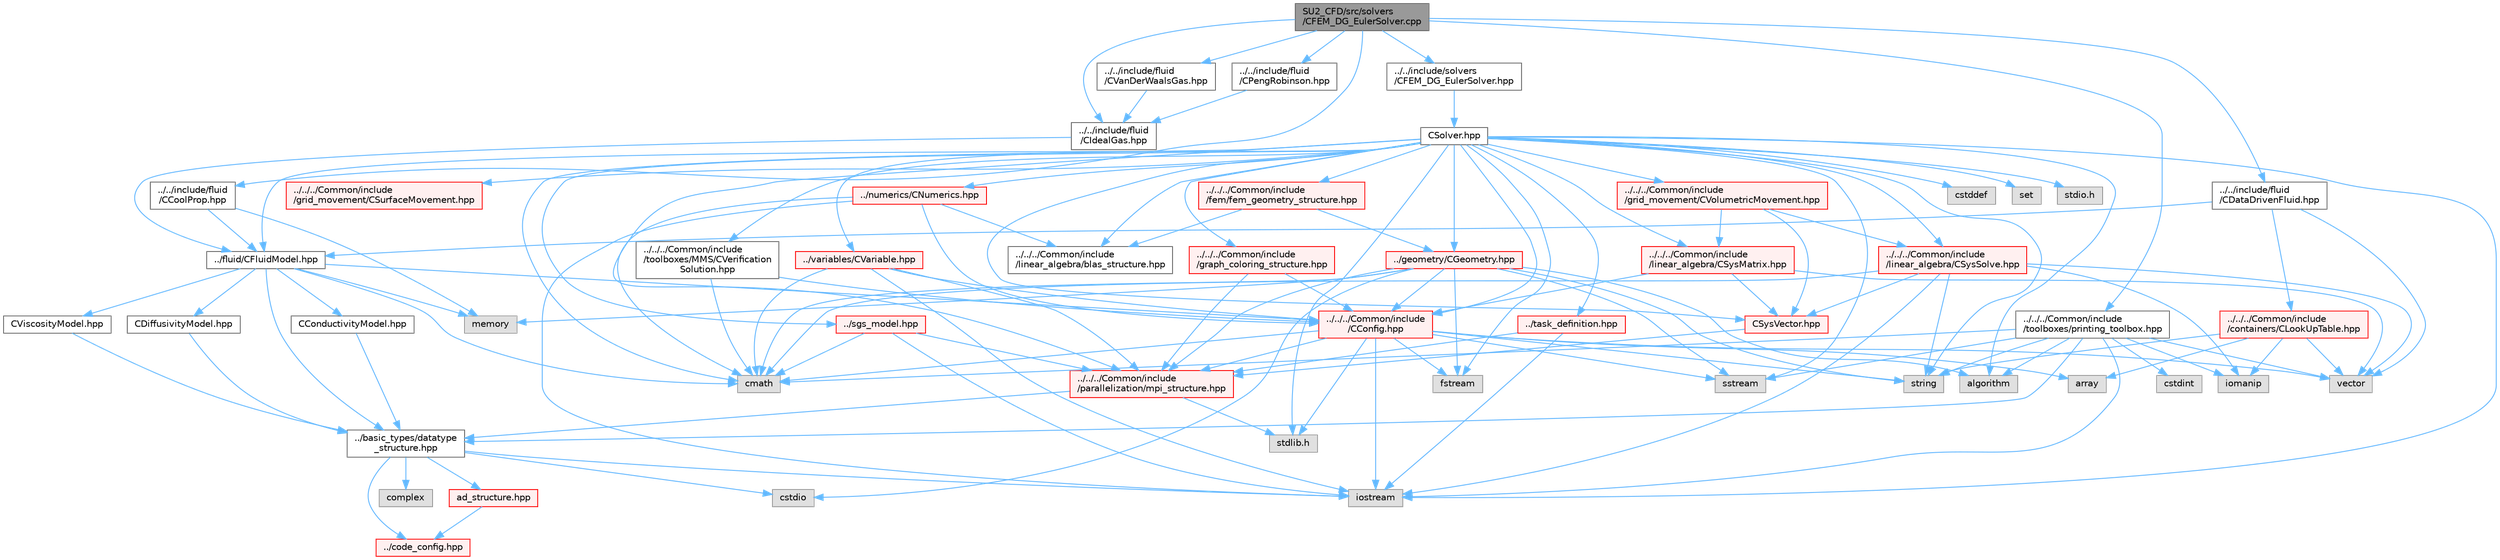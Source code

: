 digraph "SU2_CFD/src/solvers/CFEM_DG_EulerSolver.cpp"
{
 // LATEX_PDF_SIZE
  bgcolor="transparent";
  edge [fontname=Helvetica,fontsize=10,labelfontname=Helvetica,labelfontsize=10];
  node [fontname=Helvetica,fontsize=10,shape=box,height=0.2,width=0.4];
  Node1 [id="Node000001",label="SU2_CFD/src/solvers\l/CFEM_DG_EulerSolver.cpp",height=0.2,width=0.4,color="gray40", fillcolor="grey60", style="filled", fontcolor="black",tooltip="Main subroutines for solving finite element Euler flow problems."];
  Node1 -> Node2 [id="edge1_Node000001_Node000002",color="steelblue1",style="solid",tooltip=" "];
  Node2 [id="Node000002",label="../../include/solvers\l/CFEM_DG_EulerSolver.hpp",height=0.2,width=0.4,color="grey40", fillcolor="white", style="filled",URL="$CFEM__DG__EulerSolver_8hpp.html",tooltip="Headers of the CFEM_DG_EulerSolver class."];
  Node2 -> Node3 [id="edge2_Node000002_Node000003",color="steelblue1",style="solid",tooltip=" "];
  Node3 [id="Node000003",label="CSolver.hpp",height=0.2,width=0.4,color="grey40", fillcolor="white", style="filled",URL="$CSolver_8hpp.html",tooltip="Headers of the CSolver class which is inherited by all of the other solvers."];
  Node3 -> Node4 [id="edge3_Node000003_Node000004",color="steelblue1",style="solid",tooltip=" "];
  Node4 [id="Node000004",label="../../../Common/include\l/parallelization/mpi_structure.hpp",height=0.2,width=0.4,color="red", fillcolor="#FFF0F0", style="filled",URL="$mpi__structure_8hpp.html",tooltip="Headers of the mpi interface for generalized datatypes. The subroutines and functions are in the mpi_..."];
  Node4 -> Node5 [id="edge4_Node000004_Node000005",color="steelblue1",style="solid",tooltip=" "];
  Node5 [id="Node000005",label="stdlib.h",height=0.2,width=0.4,color="grey60", fillcolor="#E0E0E0", style="filled",tooltip=" "];
  Node4 -> Node6 [id="edge5_Node000004_Node000006",color="steelblue1",style="solid",tooltip=" "];
  Node6 [id="Node000006",label="../basic_types/datatype\l_structure.hpp",height=0.2,width=0.4,color="grey40", fillcolor="white", style="filled",URL="$datatype__structure_8hpp.html",tooltip="Headers for generalized datatypes, defines an interface for AD types."];
  Node6 -> Node7 [id="edge6_Node000006_Node000007",color="steelblue1",style="solid",tooltip=" "];
  Node7 [id="Node000007",label="iostream",height=0.2,width=0.4,color="grey60", fillcolor="#E0E0E0", style="filled",tooltip=" "];
  Node6 -> Node8 [id="edge7_Node000006_Node000008",color="steelblue1",style="solid",tooltip=" "];
  Node8 [id="Node000008",label="complex",height=0.2,width=0.4,color="grey60", fillcolor="#E0E0E0", style="filled",tooltip=" "];
  Node6 -> Node9 [id="edge8_Node000006_Node000009",color="steelblue1",style="solid",tooltip=" "];
  Node9 [id="Node000009",label="cstdio",height=0.2,width=0.4,color="grey60", fillcolor="#E0E0E0", style="filled",tooltip=" "];
  Node6 -> Node10 [id="edge9_Node000006_Node000010",color="steelblue1",style="solid",tooltip=" "];
  Node10 [id="Node000010",label="../code_config.hpp",height=0.2,width=0.4,color="red", fillcolor="#FFF0F0", style="filled",URL="$code__config_8hpp.html",tooltip="Header file for collecting common macros, definitions and type configurations."];
  Node6 -> Node12 [id="edge10_Node000006_Node000012",color="steelblue1",style="solid",tooltip=" "];
  Node12 [id="Node000012",label="ad_structure.hpp",height=0.2,width=0.4,color="red", fillcolor="#FFF0F0", style="filled",URL="$ad__structure_8hpp.html",tooltip="Main routines for the algorithmic differentiation (AD) structure."];
  Node12 -> Node10 [id="edge11_Node000012_Node000010",color="steelblue1",style="solid",tooltip=" "];
  Node3 -> Node17 [id="edge12_Node000003_Node000017",color="steelblue1",style="solid",tooltip=" "];
  Node17 [id="Node000017",label="cmath",height=0.2,width=0.4,color="grey60", fillcolor="#E0E0E0", style="filled",tooltip=" "];
  Node3 -> Node14 [id="edge13_Node000003_Node000014",color="steelblue1",style="solid",tooltip=" "];
  Node14 [id="Node000014",label="cstddef",height=0.2,width=0.4,color="grey60", fillcolor="#E0E0E0", style="filled",tooltip=" "];
  Node3 -> Node18 [id="edge14_Node000003_Node000018",color="steelblue1",style="solid",tooltip=" "];
  Node18 [id="Node000018",label="string",height=0.2,width=0.4,color="grey60", fillcolor="#E0E0E0", style="filled",tooltip=" "];
  Node3 -> Node19 [id="edge15_Node000003_Node000019",color="steelblue1",style="solid",tooltip=" "];
  Node19 [id="Node000019",label="fstream",height=0.2,width=0.4,color="grey60", fillcolor="#E0E0E0", style="filled",tooltip=" "];
  Node3 -> Node20 [id="edge16_Node000003_Node000020",color="steelblue1",style="solid",tooltip=" "];
  Node20 [id="Node000020",label="sstream",height=0.2,width=0.4,color="grey60", fillcolor="#E0E0E0", style="filled",tooltip=" "];
  Node3 -> Node21 [id="edge17_Node000003_Node000021",color="steelblue1",style="solid",tooltip=" "];
  Node21 [id="Node000021",label="algorithm",height=0.2,width=0.4,color="grey60", fillcolor="#E0E0E0", style="filled",tooltip=" "];
  Node3 -> Node7 [id="edge18_Node000003_Node000007",color="steelblue1",style="solid",tooltip=" "];
  Node3 -> Node22 [id="edge19_Node000003_Node000022",color="steelblue1",style="solid",tooltip=" "];
  Node22 [id="Node000022",label="set",height=0.2,width=0.4,color="grey60", fillcolor="#E0E0E0", style="filled",tooltip=" "];
  Node3 -> Node5 [id="edge20_Node000003_Node000005",color="steelblue1",style="solid",tooltip=" "];
  Node3 -> Node23 [id="edge21_Node000003_Node000023",color="steelblue1",style="solid",tooltip=" "];
  Node23 [id="Node000023",label="stdio.h",height=0.2,width=0.4,color="grey60", fillcolor="#E0E0E0", style="filled",tooltip=" "];
  Node3 -> Node24 [id="edge22_Node000003_Node000024",color="steelblue1",style="solid",tooltip=" "];
  Node24 [id="Node000024",label="../fluid/CFluidModel.hpp",height=0.2,width=0.4,color="grey40", fillcolor="white", style="filled",URL="$CFluidModel_8hpp.html",tooltip="Defines the main fluid model class for thermophysical properties."];
  Node24 -> Node17 [id="edge23_Node000024_Node000017",color="steelblue1",style="solid",tooltip=" "];
  Node24 -> Node25 [id="edge24_Node000024_Node000025",color="steelblue1",style="solid",tooltip=" "];
  Node25 [id="Node000025",label="memory",height=0.2,width=0.4,color="grey60", fillcolor="#E0E0E0", style="filled",tooltip=" "];
  Node24 -> Node26 [id="edge25_Node000024_Node000026",color="steelblue1",style="solid",tooltip=" "];
  Node26 [id="Node000026",label="../../../Common/include\l/CConfig.hpp",height=0.2,width=0.4,color="red", fillcolor="#FFF0F0", style="filled",URL="$CConfig_8hpp.html",tooltip="All the information about the definition of the physical problem. The subroutines and functions are i..."];
  Node26 -> Node4 [id="edge26_Node000026_Node000004",color="steelblue1",style="solid",tooltip=" "];
  Node26 -> Node7 [id="edge27_Node000026_Node000007",color="steelblue1",style="solid",tooltip=" "];
  Node26 -> Node19 [id="edge28_Node000026_Node000019",color="steelblue1",style="solid",tooltip=" "];
  Node26 -> Node20 [id="edge29_Node000026_Node000020",color="steelblue1",style="solid",tooltip=" "];
  Node26 -> Node18 [id="edge30_Node000026_Node000018",color="steelblue1",style="solid",tooltip=" "];
  Node26 -> Node29 [id="edge31_Node000026_Node000029",color="steelblue1",style="solid",tooltip=" "];
  Node29 [id="Node000029",label="vector",height=0.2,width=0.4,color="grey60", fillcolor="#E0E0E0", style="filled",tooltip=" "];
  Node26 -> Node30 [id="edge32_Node000026_Node000030",color="steelblue1",style="solid",tooltip=" "];
  Node30 [id="Node000030",label="array",height=0.2,width=0.4,color="grey60", fillcolor="#E0E0E0", style="filled",tooltip=" "];
  Node26 -> Node5 [id="edge33_Node000026_Node000005",color="steelblue1",style="solid",tooltip=" "];
  Node26 -> Node17 [id="edge34_Node000026_Node000017",color="steelblue1",style="solid",tooltip=" "];
  Node24 -> Node6 [id="edge35_Node000024_Node000006",color="steelblue1",style="solid",tooltip=" "];
  Node24 -> Node45 [id="edge36_Node000024_Node000045",color="steelblue1",style="solid",tooltip=" "];
  Node45 [id="Node000045",label="CConductivityModel.hpp",height=0.2,width=0.4,color="grey40", fillcolor="white", style="filled",URL="$CConductivityModel_8hpp.html",tooltip="Defines an interface class for thermal conductivity models."];
  Node45 -> Node6 [id="edge37_Node000045_Node000006",color="steelblue1",style="solid",tooltip=" "];
  Node24 -> Node46 [id="edge38_Node000024_Node000046",color="steelblue1",style="solid",tooltip=" "];
  Node46 [id="Node000046",label="CViscosityModel.hpp",height=0.2,width=0.4,color="grey40", fillcolor="white", style="filled",URL="$CViscosityModel_8hpp.html",tooltip="Interface class for defining laminar viscosity models."];
  Node46 -> Node6 [id="edge39_Node000046_Node000006",color="steelblue1",style="solid",tooltip=" "];
  Node24 -> Node47 [id="edge40_Node000024_Node000047",color="steelblue1",style="solid",tooltip=" "];
  Node47 [id="Node000047",label="CDiffusivityModel.hpp",height=0.2,width=0.4,color="grey40", fillcolor="white", style="filled",URL="$CDiffusivityModel_8hpp.html",tooltip="Interface class for defining mass diffusivity models."];
  Node47 -> Node6 [id="edge41_Node000047_Node000006",color="steelblue1",style="solid",tooltip=" "];
  Node3 -> Node48 [id="edge42_Node000003_Node000048",color="steelblue1",style="solid",tooltip=" "];
  Node48 [id="Node000048",label="../task_definition.hpp",height=0.2,width=0.4,color="red", fillcolor="#FFF0F0", style="filled",URL="$task__definition_8hpp.html",tooltip="Header of the task definition class for the SU2 solvers."];
  Node48 -> Node4 [id="edge43_Node000048_Node000004",color="steelblue1",style="solid",tooltip=" "];
  Node48 -> Node7 [id="edge44_Node000048_Node000007",color="steelblue1",style="solid",tooltip=" "];
  Node3 -> Node50 [id="edge45_Node000003_Node000050",color="steelblue1",style="solid",tooltip=" "];
  Node50 [id="Node000050",label="../numerics/CNumerics.hpp",height=0.2,width=0.4,color="red", fillcolor="#FFF0F0", style="filled",URL="$CNumerics_8hpp.html",tooltip="Declaration of the base numerics class, the implementation is in the CNumerics.cpp file."];
  Node50 -> Node17 [id="edge46_Node000050_Node000017",color="steelblue1",style="solid",tooltip=" "];
  Node50 -> Node7 [id="edge47_Node000050_Node000007",color="steelblue1",style="solid",tooltip=" "];
  Node50 -> Node26 [id="edge48_Node000050_Node000026",color="steelblue1",style="solid",tooltip=" "];
  Node50 -> Node52 [id="edge49_Node000050_Node000052",color="steelblue1",style="solid",tooltip=" "];
  Node52 [id="Node000052",label="../../../Common/include\l/linear_algebra/blas_structure.hpp",height=0.2,width=0.4,color="grey40", fillcolor="white", style="filled",URL="$blas__structure_8hpp.html",tooltip="Include files and headers of the functions for matrix and vector operations, which are typically foun..."];
  Node3 -> Node53 [id="edge50_Node000003_Node000053",color="steelblue1",style="solid",tooltip=" "];
  Node53 [id="Node000053",label="../sgs_model.hpp",height=0.2,width=0.4,color="red", fillcolor="#FFF0F0", style="filled",URL="$sgs__model_8hpp.html",tooltip="Headers of the LES subgrid scale models of the SU2 solvers."];
  Node53 -> Node4 [id="edge51_Node000053_Node000004",color="steelblue1",style="solid",tooltip=" "];
  Node53 -> Node7 [id="edge52_Node000053_Node000007",color="steelblue1",style="solid",tooltip=" "];
  Node53 -> Node17 [id="edge53_Node000053_Node000017",color="steelblue1",style="solid",tooltip=" "];
  Node3 -> Node55 [id="edge54_Node000003_Node000055",color="steelblue1",style="solid",tooltip=" "];
  Node55 [id="Node000055",label="../../../Common/include\l/fem/fem_geometry_structure.hpp",height=0.2,width=0.4,color="red", fillcolor="#FFF0F0", style="filled",URL="$fem__geometry__structure_8hpp.html",tooltip="Headers of the main subroutines for creating the geometrical structure for the FEM solver...."];
  Node55 -> Node56 [id="edge55_Node000055_Node000056",color="steelblue1",style="solid",tooltip=" "];
  Node56 [id="Node000056",label="../geometry/CGeometry.hpp",height=0.2,width=0.4,color="red", fillcolor="#FFF0F0", style="filled",URL="$CGeometry_8hpp.html",tooltip="Headers of the main subroutines for creating the geometrical structure. The subroutines and functions..."];
  Node56 -> Node4 [id="edge56_Node000056_Node000004",color="steelblue1",style="solid",tooltip=" "];
  Node56 -> Node18 [id="edge57_Node000056_Node000018",color="steelblue1",style="solid",tooltip=" "];
  Node56 -> Node19 [id="edge58_Node000056_Node000019",color="steelblue1",style="solid",tooltip=" "];
  Node56 -> Node20 [id="edge59_Node000056_Node000020",color="steelblue1",style="solid",tooltip=" "];
  Node56 -> Node17 [id="edge60_Node000056_Node000017",color="steelblue1",style="solid",tooltip=" "];
  Node56 -> Node21 [id="edge61_Node000056_Node000021",color="steelblue1",style="solid",tooltip=" "];
  Node56 -> Node9 [id="edge62_Node000056_Node000009",color="steelblue1",style="solid",tooltip=" "];
  Node56 -> Node25 [id="edge63_Node000056_Node000025",color="steelblue1",style="solid",tooltip=" "];
  Node56 -> Node26 [id="edge64_Node000056_Node000026",color="steelblue1",style="solid",tooltip=" "];
  Node55 -> Node52 [id="edge65_Node000055_Node000052",color="steelblue1",style="solid",tooltip=" "];
  Node3 -> Node56 [id="edge66_Node000003_Node000056",color="steelblue1",style="solid",tooltip=" "];
  Node3 -> Node26 [id="edge67_Node000003_Node000026",color="steelblue1",style="solid",tooltip=" "];
  Node3 -> Node75 [id="edge68_Node000003_Node000075",color="steelblue1",style="solid",tooltip=" "];
  Node75 [id="Node000075",label="../../../Common/include\l/linear_algebra/CSysMatrix.hpp",height=0.2,width=0.4,color="red", fillcolor="#FFF0F0", style="filled",URL="$CSysMatrix_8hpp.html",tooltip="Declaration of the block-sparse matrix class. The implemtation is in CSysMatrix.cpp."];
  Node75 -> Node26 [id="edge69_Node000075_Node000026",color="steelblue1",style="solid",tooltip=" "];
  Node75 -> Node76 [id="edge70_Node000075_Node000076",color="steelblue1",style="solid",tooltip=" "];
  Node76 [id="Node000076",label="CSysVector.hpp",height=0.2,width=0.4,color="red", fillcolor="#FFF0F0", style="filled",URL="$CSysVector_8hpp.html",tooltip="Declararion and inlines of the vector class used in the solution of large, distributed,..."];
  Node76 -> Node4 [id="edge71_Node000076_Node000004",color="steelblue1",style="solid",tooltip=" "];
  Node75 -> Node29 [id="edge72_Node000075_Node000029",color="steelblue1",style="solid",tooltip=" "];
  Node3 -> Node76 [id="edge73_Node000003_Node000076",color="steelblue1",style="solid",tooltip=" "];
  Node3 -> Node79 [id="edge74_Node000003_Node000079",color="steelblue1",style="solid",tooltip=" "];
  Node79 [id="Node000079",label="../../../Common/include\l/linear_algebra/CSysSolve.hpp",height=0.2,width=0.4,color="red", fillcolor="#FFF0F0", style="filled",URL="$CSysSolve_8hpp.html",tooltip="Headers for the classes related to linear solvers (CG, FGMRES, etc) The subroutines and functions are..."];
  Node79 -> Node17 [id="edge75_Node000079_Node000017",color="steelblue1",style="solid",tooltip=" "];
  Node79 -> Node29 [id="edge76_Node000079_Node000029",color="steelblue1",style="solid",tooltip=" "];
  Node79 -> Node7 [id="edge77_Node000079_Node000007",color="steelblue1",style="solid",tooltip=" "];
  Node79 -> Node80 [id="edge78_Node000079_Node000080",color="steelblue1",style="solid",tooltip=" "];
  Node80 [id="Node000080",label="iomanip",height=0.2,width=0.4,color="grey60", fillcolor="#E0E0E0", style="filled",tooltip=" "];
  Node79 -> Node18 [id="edge79_Node000079_Node000018",color="steelblue1",style="solid",tooltip=" "];
  Node79 -> Node76 [id="edge80_Node000079_Node000076",color="steelblue1",style="solid",tooltip=" "];
  Node3 -> Node81 [id="edge81_Node000003_Node000081",color="steelblue1",style="solid",tooltip=" "];
  Node81 [id="Node000081",label="../../../Common/include\l/grid_movement/CSurfaceMovement.hpp",height=0.2,width=0.4,color="red", fillcolor="#FFF0F0", style="filled",URL="$CSurfaceMovement_8hpp.html",tooltip="Headers of the CSurfaceMovement class."];
  Node3 -> Node85 [id="edge82_Node000003_Node000085",color="steelblue1",style="solid",tooltip=" "];
  Node85 [id="Node000085",label="../../../Common/include\l/grid_movement/CVolumetricMovement.hpp",height=0.2,width=0.4,color="red", fillcolor="#FFF0F0", style="filled",URL="$CVolumetricMovement_8hpp.html",tooltip="Headers of the CVolumetricMovement class."];
  Node85 -> Node75 [id="edge83_Node000085_Node000075",color="steelblue1",style="solid",tooltip=" "];
  Node85 -> Node76 [id="edge84_Node000085_Node000076",color="steelblue1",style="solid",tooltip=" "];
  Node85 -> Node79 [id="edge85_Node000085_Node000079",color="steelblue1",style="solid",tooltip=" "];
  Node3 -> Node52 [id="edge86_Node000003_Node000052",color="steelblue1",style="solid",tooltip=" "];
  Node3 -> Node86 [id="edge87_Node000003_Node000086",color="steelblue1",style="solid",tooltip=" "];
  Node86 [id="Node000086",label="../../../Common/include\l/graph_coloring_structure.hpp",height=0.2,width=0.4,color="red", fillcolor="#FFF0F0", style="filled",URL="$graph__coloring__structure_8hpp.html",tooltip="Include files and headers of the functions to carry out a coloring of a given graph...."];
  Node86 -> Node4 [id="edge88_Node000086_Node000004",color="steelblue1",style="solid",tooltip=" "];
  Node86 -> Node26 [id="edge89_Node000086_Node000026",color="steelblue1",style="solid",tooltip=" "];
  Node3 -> Node87 [id="edge90_Node000003_Node000087",color="steelblue1",style="solid",tooltip=" "];
  Node87 [id="Node000087",label="../../../Common/include\l/toolboxes/MMS/CVerification\lSolution.hpp",height=0.2,width=0.4,color="grey40", fillcolor="white", style="filled",URL="$CVerificationSolution_8hpp.html",tooltip="Header file for the base class CVerificationSolution. The implementations are in the CVerificationSol..."];
  Node87 -> Node17 [id="edge91_Node000087_Node000017",color="steelblue1",style="solid",tooltip=" "];
  Node87 -> Node26 [id="edge92_Node000087_Node000026",color="steelblue1",style="solid",tooltip=" "];
  Node3 -> Node88 [id="edge93_Node000003_Node000088",color="steelblue1",style="solid",tooltip=" "];
  Node88 [id="Node000088",label="../variables/CVariable.hpp",height=0.2,width=0.4,color="red", fillcolor="#FFF0F0", style="filled",URL="$CVariable_8hpp.html",tooltip="Declaration and inlines of the parent class for defining problem variables, function definitions in f..."];
  Node88 -> Node4 [id="edge94_Node000088_Node000004",color="steelblue1",style="solid",tooltip=" "];
  Node88 -> Node17 [id="edge95_Node000088_Node000017",color="steelblue1",style="solid",tooltip=" "];
  Node88 -> Node7 [id="edge96_Node000088_Node000007",color="steelblue1",style="solid",tooltip=" "];
  Node88 -> Node26 [id="edge97_Node000088_Node000026",color="steelblue1",style="solid",tooltip=" "];
  Node1 -> Node89 [id="edge98_Node000001_Node000089",color="steelblue1",style="solid",tooltip=" "];
  Node89 [id="Node000089",label="../../../Common/include\l/toolboxes/printing_toolbox.hpp",height=0.2,width=0.4,color="grey40", fillcolor="white", style="filled",URL="$printing__toolbox_8hpp.html",tooltip="Header file for the printing toolbox."];
  Node89 -> Node7 [id="edge99_Node000089_Node000007",color="steelblue1",style="solid",tooltip=" "];
  Node89 -> Node80 [id="edge100_Node000089_Node000080",color="steelblue1",style="solid",tooltip=" "];
  Node89 -> Node40 [id="edge101_Node000089_Node000040",color="steelblue1",style="solid",tooltip=" "];
  Node40 [id="Node000040",label="cstdint",height=0.2,width=0.4,color="grey60", fillcolor="#E0E0E0", style="filled",tooltip=" "];
  Node89 -> Node29 [id="edge102_Node000089_Node000029",color="steelblue1",style="solid",tooltip=" "];
  Node89 -> Node18 [id="edge103_Node000089_Node000018",color="steelblue1",style="solid",tooltip=" "];
  Node89 -> Node20 [id="edge104_Node000089_Node000020",color="steelblue1",style="solid",tooltip=" "];
  Node89 -> Node17 [id="edge105_Node000089_Node000017",color="steelblue1",style="solid",tooltip=" "];
  Node89 -> Node21 [id="edge106_Node000089_Node000021",color="steelblue1",style="solid",tooltip=" "];
  Node89 -> Node6 [id="edge107_Node000089_Node000006",color="steelblue1",style="solid",tooltip=" "];
  Node1 -> Node90 [id="edge108_Node000001_Node000090",color="steelblue1",style="solid",tooltip=" "];
  Node90 [id="Node000090",label="../../include/fluid\l/CIdealGas.hpp",height=0.2,width=0.4,color="grey40", fillcolor="white", style="filled",URL="$CIdealGas_8hpp.html",tooltip="Defines the ideal gas model."];
  Node90 -> Node24 [id="edge109_Node000090_Node000024",color="steelblue1",style="solid",tooltip=" "];
  Node1 -> Node91 [id="edge110_Node000001_Node000091",color="steelblue1",style="solid",tooltip=" "];
  Node91 [id="Node000091",label="../../include/fluid\l/CVanDerWaalsGas.hpp",height=0.2,width=0.4,color="grey40", fillcolor="white", style="filled",URL="$CVanDerWaalsGas_8hpp.html",tooltip="Declaration of the Polytropic Van der Waals model."];
  Node91 -> Node90 [id="edge111_Node000091_Node000090",color="steelblue1",style="solid",tooltip=" "];
  Node1 -> Node92 [id="edge112_Node000001_Node000092",color="steelblue1",style="solid",tooltip=" "];
  Node92 [id="Node000092",label="../../include/fluid\l/CPengRobinson.hpp",height=0.2,width=0.4,color="grey40", fillcolor="white", style="filled",URL="$CPengRobinson_8hpp.html",tooltip="Defines the Peng-Robinson model."];
  Node92 -> Node90 [id="edge113_Node000092_Node000090",color="steelblue1",style="solid",tooltip=" "];
  Node1 -> Node93 [id="edge114_Node000001_Node000093",color="steelblue1",style="solid",tooltip=" "];
  Node93 [id="Node000093",label="../../include/fluid\l/CCoolProp.hpp",height=0.2,width=0.4,color="grey40", fillcolor="white", style="filled",URL="$CCoolProp_8hpp.html",tooltip="Defines the state-of-the-art fluid model from CoolProp library."];
  Node93 -> Node24 [id="edge115_Node000093_Node000024",color="steelblue1",style="solid",tooltip=" "];
  Node93 -> Node25 [id="edge116_Node000093_Node000025",color="steelblue1",style="solid",tooltip=" "];
  Node1 -> Node94 [id="edge117_Node000001_Node000094",color="steelblue1",style="solid",tooltip=" "];
  Node94 [id="Node000094",label="../../include/fluid\l/CDataDrivenFluid.hpp",height=0.2,width=0.4,color="grey40", fillcolor="white", style="filled",URL="$CDataDrivenFluid_8hpp.html",tooltip="Defines a template fluid model class using multilayer perceptrons for theromodynamic state definition..."];
  Node94 -> Node29 [id="edge118_Node000094_Node000029",color="steelblue1",style="solid",tooltip=" "];
  Node94 -> Node95 [id="edge119_Node000094_Node000095",color="steelblue1",style="solid",tooltip=" "];
  Node95 [id="Node000095",label="../../../Common/include\l/containers/CLookUpTable.hpp",height=0.2,width=0.4,color="red", fillcolor="#FFF0F0", style="filled",URL="$CLookUpTable_8hpp.html",tooltip=" "];
  Node95 -> Node30 [id="edge120_Node000095_Node000030",color="steelblue1",style="solid",tooltip=" "];
  Node95 -> Node80 [id="edge121_Node000095_Node000080",color="steelblue1",style="solid",tooltip=" "];
  Node95 -> Node18 [id="edge122_Node000095_Node000018",color="steelblue1",style="solid",tooltip=" "];
  Node95 -> Node29 [id="edge123_Node000095_Node000029",color="steelblue1",style="solid",tooltip=" "];
  Node94 -> Node24 [id="edge124_Node000094_Node000024",color="steelblue1",style="solid",tooltip=" "];
}
